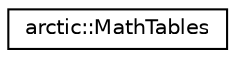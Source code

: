 digraph "Graphical Class Hierarchy"
{
 // LATEX_PDF_SIZE
  edge [fontname="Helvetica",fontsize="10",labelfontname="Helvetica",labelfontsize="10"];
  node [fontname="Helvetica",fontsize="10",shape=record];
  rankdir="LR";
  Node0 [label="arctic::MathTables",height=0.2,width=0.4,color="black", fillcolor="white", style="filled",URL="$structarctic_1_1_math_tables.html",tooltip=" "];
}
